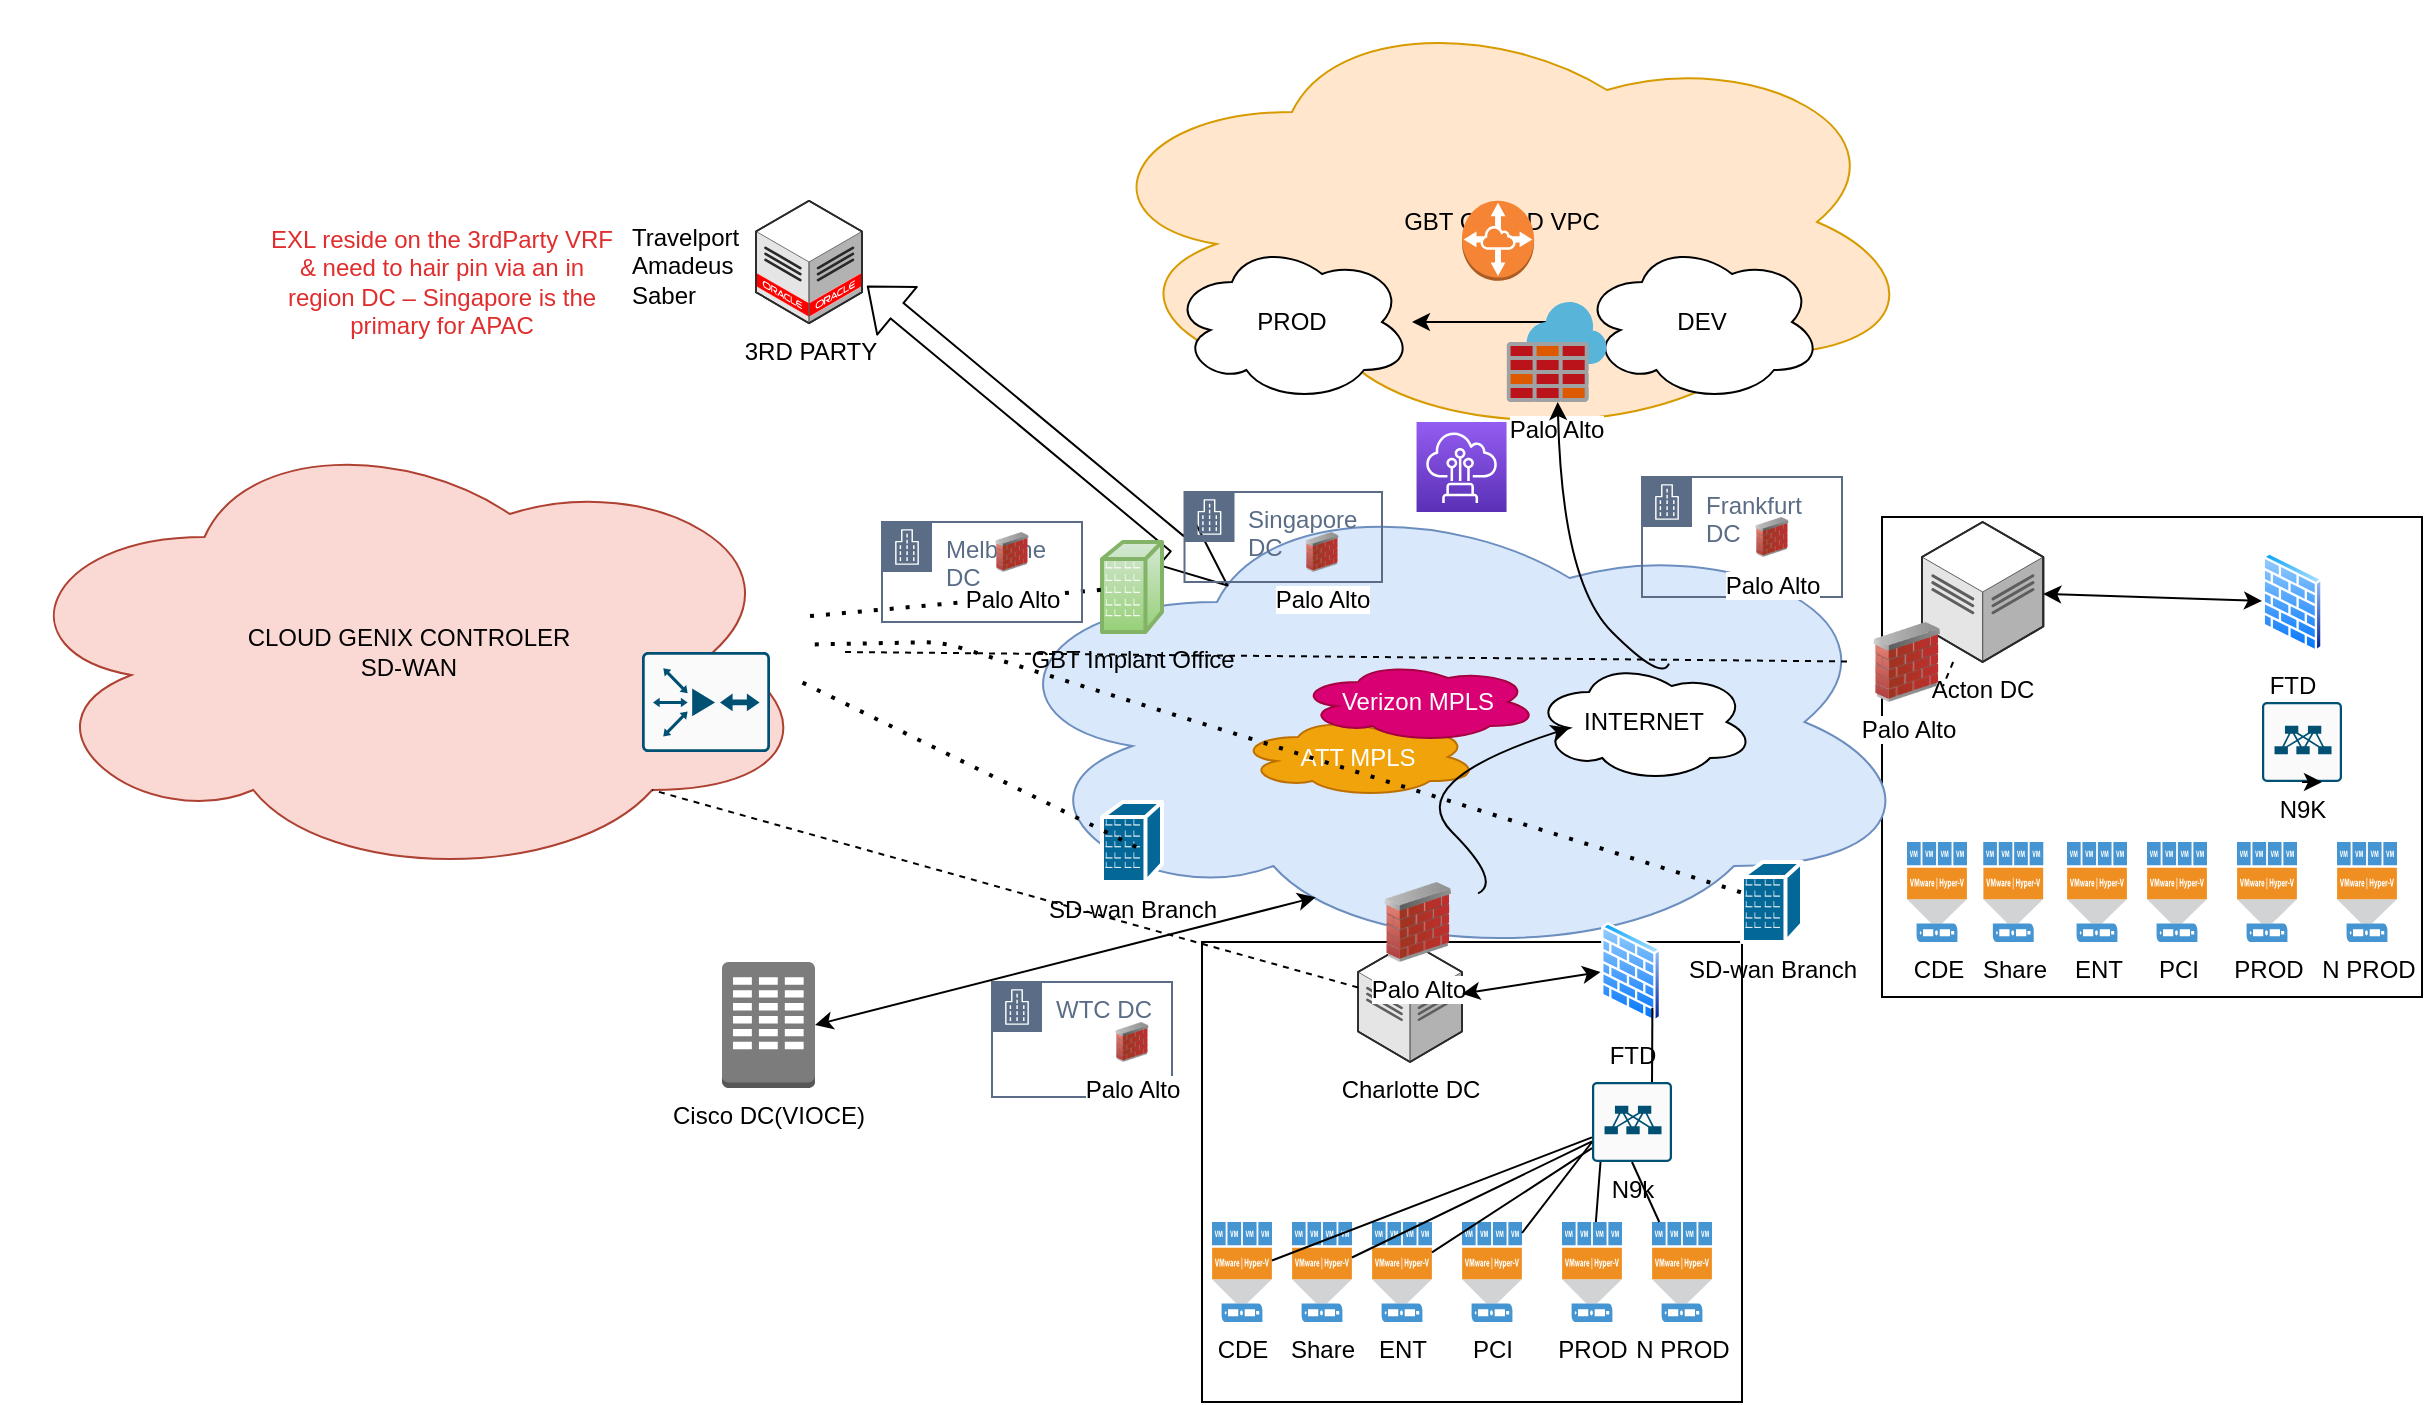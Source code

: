 <mxfile version="14.3.1" type="github" pages="2"><diagram id="dw9lIYEvXFkv0Y57JhP9" name="Page-1"><mxGraphModel dx="2210" dy="834" grid="1" gridSize="10" guides="1" tooltips="1" connect="1" arrows="1" fold="1" page="1" pageScale="1" pageWidth="850" pageHeight="1100" math="0" shadow="0"><root><mxCell id="0"/><mxCell id="1" parent="0"/><mxCell id="nQjChulMufH8_7eePQzm-32" value="" style="whiteSpace=wrap;html=1;shadow=0;" parent="1" vertex="1"><mxGeometry x="660" y="397.5" width="270" height="240" as="geometry"/></mxCell><mxCell id="nQjChulMufH8_7eePQzm-31" value="" style="whiteSpace=wrap;html=1;shadow=0;" parent="1" vertex="1"><mxGeometry x="320" y="610" width="270" height="230" as="geometry"/></mxCell><mxCell id="nQjChulMufH8_7eePQzm-3" value="CLOUD GENIX CONTROLER&lt;br&gt;SD-WAN" style="ellipse;shape=cloud;whiteSpace=wrap;html=1;fillColor=#fad9d5;strokeColor=#ae4132;" parent="1" vertex="1"><mxGeometry x="-280.5" y="350" width="407" height="230" as="geometry"/></mxCell><mxCell id="nQjChulMufH8_7eePQzm-6" value="Acton DC" style="verticalLabelPosition=bottom;html=1;verticalAlign=top;strokeWidth=1;align=center;outlineConnect=0;dashed=0;outlineConnect=0;shape=mxgraph.aws3d.dataCenter;strokeColor=#5E5E5E;aspect=fixed;" parent="1" vertex="1"><mxGeometry x="680" y="400" width="60.64" height="70" as="geometry"/></mxCell><mxCell id="nQjChulMufH8_7eePQzm-10" value="Charlotte DC" style="verticalLabelPosition=bottom;html=1;verticalAlign=top;strokeWidth=1;align=center;outlineConnect=0;dashed=0;outlineConnect=0;shape=mxgraph.aws3d.dataCenter;strokeColor=#5E5E5E;aspect=fixed;shadow=0;" parent="1" vertex="1"><mxGeometry x="398.03" y="610" width="51.97" height="60" as="geometry"/></mxCell><mxCell id="nQjChulMufH8_7eePQzm-11" value="" style="ellipse;shape=cloud;whiteSpace=wrap;html=1;fillColor=#dae8fc;strokeColor=#6c8ebf;" parent="1" vertex="1"><mxGeometry x="210" y="380" width="470" height="240" as="geometry"/></mxCell><mxCell id="nQjChulMufH8_7eePQzm-13" value="GBT CLOUD VPC" style="ellipse;shape=cloud;whiteSpace=wrap;html=1;fillColor=#ffe6cc;strokeColor=#d79b00;" parent="1" vertex="1"><mxGeometry x="260" y="140" width="420" height="220" as="geometry"/></mxCell><mxCell id="nQjChulMufH8_7eePQzm-17" value="" style="edgeStyle=orthogonalEdgeStyle;rounded=0;orthogonalLoop=1;jettySize=auto;html=1;" parent="1" source="nQjChulMufH8_7eePQzm-15" target="nQjChulMufH8_7eePQzm-16" edge="1"><mxGeometry relative="1" as="geometry"/></mxCell><mxCell id="nQjChulMufH8_7eePQzm-15" value="DEV" style="ellipse;shape=cloud;whiteSpace=wrap;html=1;" parent="1" vertex="1"><mxGeometry x="510" y="260" width="120" height="80" as="geometry"/></mxCell><mxCell id="nQjChulMufH8_7eePQzm-16" value="PROD" style="ellipse;shape=cloud;whiteSpace=wrap;html=1;" parent="1" vertex="1"><mxGeometry x="305" y="260" width="120" height="80" as="geometry"/></mxCell><mxCell id="nQjChulMufH8_7eePQzm-18" value="Palo Alto" style="aspect=fixed;html=1;points=[];align=center;image;fontSize=12;image=img/lib/mscae/Azure_Firewall.svg;" parent="1" vertex="1"><mxGeometry x="472.27" y="290" width="50" height="50" as="geometry"/></mxCell><mxCell id="nQjChulMufH8_7eePQzm-19" value="Palo Alto" style="image;html=1;image=img/lib/clip_art/networking/Firewall_02_128x128.png" parent="1" vertex="1"><mxGeometry x="398.03" y="580" width="60" height="40" as="geometry"/></mxCell><mxCell id="nQjChulMufH8_7eePQzm-23" value="" style="points=[[0.015,0.015,0],[0.985,0.015,0],[0.985,0.985,0],[0.015,0.985,0],[0.25,0,0],[0.5,0,0],[0.75,0,0],[1,0.25,0],[1,0.5,0],[1,0.75,0],[0.75,1,0],[0.5,1,0],[0.25,1,0],[0,0.75,0],[0,0.5,0],[0,0.25,0]];verticalLabelPosition=bottom;html=1;verticalAlign=top;aspect=fixed;align=center;pointerEvents=1;shape=mxgraph.cisco19.rect;prIcon=router_with_firewall2;fillColor=#FAFAFA;strokeColor=#005073;" parent="1" vertex="1"><mxGeometry x="40" y="465" width="64" height="50" as="geometry"/></mxCell><mxCell id="nQjChulMufH8_7eePQzm-25" value="ATT MPLS" style="ellipse;shape=cloud;whiteSpace=wrap;html=1;fillColor=#f0a30a;strokeColor=#BD7000;fontColor=#ffffff;" parent="1" vertex="1"><mxGeometry x="338.03" y="497.5" width="120" height="40" as="geometry"/></mxCell><mxCell id="nQjChulMufH8_7eePQzm-27" value="INTERNET" style="ellipse;shape=cloud;whiteSpace=wrap;html=1;" parent="1" vertex="1"><mxGeometry x="486.04" y="470" width="110" height="60" as="geometry"/></mxCell><mxCell id="nQjChulMufH8_7eePQzm-33" value="CDE" style="pointerEvents=1;shadow=0;dashed=0;html=1;strokeColor=none;fillColor=#4495D1;labelPosition=center;verticalLabelPosition=bottom;verticalAlign=top;align=center;outlineConnect=0;shape=mxgraph.veeam.hyper_v_vmware_host;" parent="1" vertex="1"><mxGeometry x="325" y="750" width="30" height="50" as="geometry"/></mxCell><mxCell id="nQjChulMufH8_7eePQzm-40" value="Share" style="pointerEvents=1;shadow=0;dashed=0;html=1;strokeColor=none;fillColor=#4495D1;labelPosition=center;verticalLabelPosition=bottom;verticalAlign=top;align=center;outlineConnect=0;shape=mxgraph.veeam.hyper_v_vmware_host;" parent="1" vertex="1"><mxGeometry x="365" y="750" width="30" height="50" as="geometry"/></mxCell><mxCell id="nQjChulMufH8_7eePQzm-43" value="ENT" style="pointerEvents=1;shadow=0;dashed=0;html=1;strokeColor=none;fillColor=#4495D1;labelPosition=center;verticalLabelPosition=bottom;verticalAlign=top;align=center;outlineConnect=0;shape=mxgraph.veeam.hyper_v_vmware_host;" parent="1" vertex="1"><mxGeometry x="405" y="750" width="30" height="50" as="geometry"/></mxCell><mxCell id="nQjChulMufH8_7eePQzm-44" value="PCI" style="pointerEvents=1;shadow=0;dashed=0;html=1;strokeColor=none;fillColor=#4495D1;labelPosition=center;verticalLabelPosition=bottom;verticalAlign=top;align=center;outlineConnect=0;shape=mxgraph.veeam.hyper_v_vmware_host;" parent="1" vertex="1"><mxGeometry x="450" y="750" width="30" height="50" as="geometry"/></mxCell><mxCell id="nQjChulMufH8_7eePQzm-45" value="PROD" style="pointerEvents=1;shadow=0;dashed=0;html=1;strokeColor=none;fillColor=#4495D1;labelPosition=center;verticalLabelPosition=bottom;verticalAlign=top;align=center;outlineConnect=0;shape=mxgraph.veeam.hyper_v_vmware_host;" parent="1" vertex="1"><mxGeometry x="500" y="750" width="30" height="50" as="geometry"/></mxCell><mxCell id="nQjChulMufH8_7eePQzm-46" value="N PROD" style="pointerEvents=1;shadow=0;dashed=0;html=1;strokeColor=none;fillColor=#4495D1;labelPosition=center;verticalLabelPosition=bottom;verticalAlign=top;align=center;outlineConnect=0;shape=mxgraph.veeam.hyper_v_vmware_host;" parent="1" vertex="1"><mxGeometry x="545" y="750" width="30" height="50" as="geometry"/></mxCell><mxCell id="nQjChulMufH8_7eePQzm-47" value="SD-wan Branch" style="shape=mxgraph.cisco.buildings.branch_office;html=1;pointerEvents=1;dashed=0;fillColor=#036897;strokeColor=#ffffff;strokeWidth=2;verticalLabelPosition=bottom;verticalAlign=top;align=center;outlineConnect=0;shadow=0;" parent="1" vertex="1"><mxGeometry x="270" y="540" width="30" height="40" as="geometry"/></mxCell><mxCell id="nQjChulMufH8_7eePQzm-49" value="SD-wan Branch" style="shape=mxgraph.cisco.buildings.branch_office;html=1;pointerEvents=1;dashed=0;fillColor=#036897;strokeColor=#ffffff;strokeWidth=2;verticalLabelPosition=bottom;verticalAlign=top;align=center;outlineConnect=0;shadow=0;" parent="1" vertex="1"><mxGeometry x="590" y="570" width="30" height="40" as="geometry"/></mxCell><mxCell id="nQjChulMufH8_7eePQzm-51" value="" style="endArrow=none;dashed=1;html=1;dashPattern=1 3;strokeWidth=2;" parent="1" source="nQjChulMufH8_7eePQzm-3" target="nQjChulMufH8_7eePQzm-49" edge="1"><mxGeometry width="50" height="50" relative="1" as="geometry"><mxPoint x="140" y="550" as="sourcePoint"/><mxPoint x="190" y="500" as="targetPoint"/><Array as="points"><mxPoint x="190" y="460"/></Array></mxGeometry></mxCell><mxCell id="nQjChulMufH8_7eePQzm-52" value="" style="endArrow=none;dashed=1;html=1;dashPattern=1 3;strokeWidth=2;" parent="1" source="nQjChulMufH8_7eePQzm-48" edge="1"><mxGeometry width="50" height="50" relative="1" as="geometry"><mxPoint x="130.002" y="341.411" as="sourcePoint"/><mxPoint x="299.71" y="425.004" as="targetPoint"/></mxGeometry></mxCell><mxCell id="nQjChulMufH8_7eePQzm-53" value="" style="endArrow=none;dashed=1;html=1;dashPattern=1 3;strokeWidth=2;" parent="1" edge="1"><mxGeometry width="50" height="50" relative="1" as="geometry"><mxPoint x="120.292" y="480.311" as="sourcePoint"/><mxPoint x="290" y="563.904" as="targetPoint"/></mxGeometry></mxCell><mxCell id="nQjChulMufH8_7eePQzm-55" value="FTD" style="aspect=fixed;perimeter=ellipsePerimeter;html=1;align=center;shadow=0;dashed=0;spacingTop=3;image;image=img/lib/active_directory/firewall.svg;" parent="1" vertex="1"><mxGeometry x="519.25" y="600" width="30.5" height="50" as="geometry"/></mxCell><mxCell id="nQjChulMufH8_7eePQzm-56" value="FTD" style="aspect=fixed;perimeter=ellipsePerimeter;html=1;align=center;shadow=0;dashed=0;spacingTop=3;image;image=img/lib/active_directory/firewall.svg;" parent="1" vertex="1"><mxGeometry x="850" y="415" width="30.5" height="50" as="geometry"/></mxCell><mxCell id="nQjChulMufH8_7eePQzm-59" value="" style="endArrow=none;dashed=1;html=1;entryX=0.8;entryY=0.8;entryDx=0;entryDy=0;entryPerimeter=0;" parent="1" source="nQjChulMufH8_7eePQzm-10" target="nQjChulMufH8_7eePQzm-3" edge="1"><mxGeometry width="50" height="50" relative="1" as="geometry"><mxPoint x="320" y="648" as="sourcePoint"/><mxPoint x="170" y="600" as="targetPoint"/></mxGeometry></mxCell><mxCell id="nQjChulMufH8_7eePQzm-60" value="" style="endArrow=none;dashed=1;html=1;entryX=0.8;entryY=0.8;entryDx=0;entryDy=0;entryPerimeter=0;" parent="1" source="nQjChulMufH8_7eePQzm-20" edge="1"><mxGeometry width="50" height="50" relative="1" as="geometry"><mxPoint x="459.4" y="563.927" as="sourcePoint"/><mxPoint x="140.0" y="465" as="targetPoint"/></mxGeometry></mxCell><mxCell id="nQjChulMufH8_7eePQzm-61" value="" style="outlineConnect=0;dashed=0;verticalLabelPosition=bottom;verticalAlign=top;align=center;html=1;shape=mxgraph.aws3.vpc_peering;fillColor=#F58534;gradientColor=none;shadow=0;" parent="1" vertex="1"><mxGeometry x="450" y="239.4" width="36.04" height="40" as="geometry"/></mxCell><mxCell id="nQjChulMufH8_7eePQzm-71" value="CDE" style="pointerEvents=1;shadow=0;dashed=0;html=1;strokeColor=none;fillColor=#4495D1;labelPosition=center;verticalLabelPosition=bottom;verticalAlign=top;align=center;outlineConnect=0;shape=mxgraph.veeam.hyper_v_vmware_host;" parent="1" vertex="1"><mxGeometry x="672.5" y="560" width="30" height="50" as="geometry"/></mxCell><mxCell id="nQjChulMufH8_7eePQzm-72" value="Share" style="pointerEvents=1;shadow=0;dashed=0;html=1;strokeColor=none;fillColor=#4495D1;labelPosition=center;verticalLabelPosition=bottom;verticalAlign=top;align=center;outlineConnect=0;shape=mxgraph.veeam.hyper_v_vmware_host;" parent="1" vertex="1"><mxGeometry x="710.64" y="560" width="30" height="50" as="geometry"/></mxCell><mxCell id="nQjChulMufH8_7eePQzm-74" value="PROD" style="pointerEvents=1;shadow=0;dashed=0;html=1;strokeColor=none;fillColor=#4495D1;labelPosition=center;verticalLabelPosition=bottom;verticalAlign=top;align=center;outlineConnect=0;shape=mxgraph.veeam.hyper_v_vmware_host;" parent="1" vertex="1"><mxGeometry x="837.5" y="560" width="30" height="50" as="geometry"/></mxCell><mxCell id="nQjChulMufH8_7eePQzm-75" value="N PROD" style="pointerEvents=1;shadow=0;dashed=0;html=1;strokeColor=none;fillColor=#4495D1;labelPosition=center;verticalLabelPosition=bottom;verticalAlign=top;align=center;outlineConnect=0;shape=mxgraph.veeam.hyper_v_vmware_host;" parent="1" vertex="1"><mxGeometry x="887.5" y="560" width="30" height="50" as="geometry"/></mxCell><mxCell id="nQjChulMufH8_7eePQzm-77" value="N9k" style="points=[[0.015,0.015,0],[0.985,0.015,0],[0.985,0.985,0],[0.015,0.985,0],[0.25,0,0],[0.5,0,0],[0.75,0,0],[1,0.25,0],[1,0.5,0],[1,0.75,0],[0.75,1,0],[0.5,1,0],[0.25,1,0],[0,0.75,0],[0,0.5,0],[0,0.25,0]];verticalLabelPosition=bottom;html=1;verticalAlign=top;aspect=fixed;align=center;pointerEvents=1;shape=mxgraph.cisco19.rect;prIcon=nexus_9300;fillColor=#FAFAFA;strokeColor=#005073;shadow=0;" parent="1" vertex="1"><mxGeometry x="515" y="680" width="40" height="40" as="geometry"/></mxCell><mxCell id="nQjChulMufH8_7eePQzm-78" value="N9K" style="points=[[0.015,0.015,0],[0.985,0.015,0],[0.985,0.985,0],[0.015,0.985,0],[0.25,0,0],[0.5,0,0],[0.75,0,0],[1,0.25,0],[1,0.5,0],[1,0.75,0],[0.75,1,0],[0.5,1,0],[0.25,1,0],[0,0.75,0],[0,0.5,0],[0,0.25,0]];verticalLabelPosition=bottom;html=1;verticalAlign=top;aspect=fixed;align=center;pointerEvents=1;shape=mxgraph.cisco19.rect;prIcon=nexus_9300;fillColor=#FAFAFA;strokeColor=#005073;shadow=0;" parent="1" vertex="1"><mxGeometry x="850" y="490" width="40" height="40" as="geometry"/></mxCell><mxCell id="nQjChulMufH8_7eePQzm-82" value="" style="endArrow=classic;startArrow=classic;html=1;" parent="1" source="nQjChulMufH8_7eePQzm-6" target="nQjChulMufH8_7eePQzm-56" edge="1"><mxGeometry width="50" height="50" relative="1" as="geometry"><mxPoint x="720" y="490" as="sourcePoint"/><mxPoint x="770" y="440" as="targetPoint"/></mxGeometry></mxCell><mxCell id="nQjChulMufH8_7eePQzm-83" value="" style="endArrow=classic;startArrow=classic;html=1;entryX=0;entryY=0.5;entryDx=0;entryDy=0;" parent="1" source="nQjChulMufH8_7eePQzm-10" target="nQjChulMufH8_7eePQzm-55" edge="1"><mxGeometry width="50" height="50" relative="1" as="geometry"><mxPoint x="450" y="680" as="sourcePoint"/><mxPoint x="500" y="630" as="targetPoint"/></mxGeometry></mxCell><mxCell id="nQjChulMufH8_7eePQzm-84" value="Cisco DC(VIOCE)" style="outlineConnect=0;dashed=0;verticalLabelPosition=bottom;verticalAlign=top;align=center;html=1;shape=mxgraph.aws3.corporate_data_center;fillColor=#7D7C7C;gradientColor=none;shadow=0;" parent="1" vertex="1"><mxGeometry x="80" y="620" width="46.5" height="63" as="geometry"/></mxCell><mxCell id="nQjChulMufH8_7eePQzm-85" value="3RD PARTY" style="verticalLabelPosition=bottom;html=1;verticalAlign=top;strokeWidth=1;align=center;outlineConnect=0;dashed=0;outlineConnect=0;shape=mxgraph.aws3d.oracleDataCenter;fillColor=#ffffff;strokeColor=#5E5E5E;aspect=fixed;shadow=0;" parent="1" vertex="1"><mxGeometry x="97" y="239.4" width="53" height="61.19" as="geometry"/></mxCell><mxCell id="nQjChulMufH8_7eePQzm-86" value="&lt;h1&gt;&lt;br&gt;&lt;/h1&gt;&lt;div&gt;Travelport&lt;/div&gt;&lt;div&gt;Amadeus&lt;/div&gt;&lt;div&gt;Saber&lt;/div&gt;&lt;div&gt;&lt;br&gt;&lt;/div&gt;" style="text;html=1;strokeColor=none;fillColor=none;spacing=5;spacingTop=-20;whiteSpace=wrap;overflow=hidden;rounded=0;shadow=0;" parent="1" vertex="1"><mxGeometry x="30" y="200" width="120" height="130" as="geometry"/></mxCell><mxCell id="nQjChulMufH8_7eePQzm-89" value="Verizon MPLS" style="ellipse;shape=cloud;whiteSpace=wrap;html=1;fillColor=#d80073;strokeColor=#A50040;fontColor=#ffffff;" parent="1" vertex="1"><mxGeometry x="368.03" y="470" width="120" height="40" as="geometry"/></mxCell><mxCell id="nQjChulMufH8_7eePQzm-90" value="" style="endArrow=none;html=1;" parent="1" source="nQjChulMufH8_7eePQzm-45" edge="1"><mxGeometry width="50" height="50" relative="1" as="geometry"><mxPoint x="469.25" y="770" as="sourcePoint"/><mxPoint x="519.25" y="720" as="targetPoint"/></mxGeometry></mxCell><mxCell id="nQjChulMufH8_7eePQzm-91" value="" style="endArrow=none;html=1;entryX=0.5;entryY=1;entryDx=0;entryDy=0;entryPerimeter=0;" parent="1" source="nQjChulMufH8_7eePQzm-46" target="nQjChulMufH8_7eePQzm-77" edge="1"><mxGeometry width="50" height="50" relative="1" as="geometry"><mxPoint x="526.932" y="760" as="sourcePoint"/><mxPoint x="529.25" y="730" as="targetPoint"/></mxGeometry></mxCell><mxCell id="nQjChulMufH8_7eePQzm-92" value="" style="endArrow=none;html=1;" parent="1" source="nQjChulMufH8_7eePQzm-40" target="nQjChulMufH8_7eePQzm-77" edge="1"><mxGeometry width="50" height="50" relative="1" as="geometry"><mxPoint x="526.932" y="760" as="sourcePoint"/><mxPoint x="529.25" y="730" as="targetPoint"/></mxGeometry></mxCell><mxCell id="nQjChulMufH8_7eePQzm-93" value="" style="endArrow=none;html=1;" parent="1" source="nQjChulMufH8_7eePQzm-43" target="nQjChulMufH8_7eePQzm-77" edge="1"><mxGeometry width="50" height="50" relative="1" as="geometry"><mxPoint x="526.932" y="760" as="sourcePoint"/><mxPoint x="529.25" y="730" as="targetPoint"/></mxGeometry></mxCell><mxCell id="nQjChulMufH8_7eePQzm-94" value="" style="endArrow=none;html=1;entryX=0;entryY=0.75;entryDx=0;entryDy=0;entryPerimeter=0;" parent="1" source="nQjChulMufH8_7eePQzm-44" target="nQjChulMufH8_7eePQzm-77" edge="1"><mxGeometry width="50" height="50" relative="1" as="geometry"><mxPoint x="526.932" y="760" as="sourcePoint"/><mxPoint x="529.25" y="730" as="targetPoint"/></mxGeometry></mxCell><mxCell id="nQjChulMufH8_7eePQzm-95" value="" style="endArrow=none;html=1;" parent="1" source="nQjChulMufH8_7eePQzm-33" target="nQjChulMufH8_7eePQzm-77" edge="1"><mxGeometry width="50" height="50" relative="1" as="geometry"><mxPoint x="558.636" y="760" as="sourcePoint"/><mxPoint x="545" y="730" as="targetPoint"/></mxGeometry></mxCell><mxCell id="nQjChulMufH8_7eePQzm-96" value="" style="endArrow=none;html=1;entryX=1;entryY=1;entryDx=0;entryDy=0;" parent="1" target="nQjChulMufH8_7eePQzm-55" edge="1"><mxGeometry width="50" height="50" relative="1" as="geometry"><mxPoint x="545" y="680" as="sourcePoint"/><mxPoint x="580" y="650" as="targetPoint"/></mxGeometry></mxCell><mxCell id="nQjChulMufH8_7eePQzm-97" value="" style="shape=flexArrow;endArrow=classic;startArrow=classic;html=1;entryX=1.021;entryY=0.63;entryDx=0;entryDy=0;entryPerimeter=0;exitX=0.262;exitY=0.217;exitDx=0;exitDy=0;exitPerimeter=0;startWidth=17;startSize=10.6;" parent="1" source="nQjChulMufH8_7eePQzm-11" target="nQjChulMufH8_7eePQzm-86" edge="1"><mxGeometry width="50" height="50" relative="1" as="geometry"><mxPoint x="150" y="370" as="sourcePoint"/><mxPoint x="200" y="320" as="targetPoint"/></mxGeometry></mxCell><mxCell id="nQjChulMufH8_7eePQzm-48" value="GBT Implant Office" style="shape=mxgraph.cisco.buildings.branch_office;html=1;pointerEvents=1;dashed=0;fillColor=#d5e8d4;strokeColor=#82b366;strokeWidth=2;verticalLabelPosition=bottom;verticalAlign=top;align=center;outlineConnect=0;shadow=0;gradientColor=#97d077;" parent="1" vertex="1"><mxGeometry x="270" y="410" width="30" height="45" as="geometry"/></mxCell><mxCell id="nQjChulMufH8_7eePQzm-98" value="" style="endArrow=none;dashed=1;html=1;dashPattern=1 3;strokeWidth=2;" parent="1" source="nQjChulMufH8_7eePQzm-3" target="nQjChulMufH8_7eePQzm-48" edge="1"><mxGeometry width="50" height="50" relative="1" as="geometry"><mxPoint x="182.27" y="440.35" as="sourcePoint"/><mxPoint x="299.71" y="425.004" as="targetPoint"/></mxGeometry></mxCell><mxCell id="nQjChulMufH8_7eePQzm-99" value="" style="endArrow=classic;startArrow=classic;html=1;exitX=1;exitY=0.5;exitDx=0;exitDy=0;exitPerimeter=0;entryX=0.355;entryY=0.865;entryDx=0;entryDy=0;entryPerimeter=0;" parent="1" source="nQjChulMufH8_7eePQzm-84" target="nQjChulMufH8_7eePQzm-11" edge="1"><mxGeometry width="50" height="50" relative="1" as="geometry"><mxPoint x="160" y="690" as="sourcePoint"/><mxPoint x="210" y="640" as="targetPoint"/></mxGeometry></mxCell><mxCell id="nQjChulMufH8_7eePQzm-20" value="Palo Alto" style="image;html=1;image=img/lib/clip_art/networking/Firewall_02_128x128.png" parent="1" vertex="1"><mxGeometry x="642.5" y="450" width="60" height="40" as="geometry"/></mxCell><mxCell id="nQjChulMufH8_7eePQzm-100" value="" style="endArrow=none;dashed=1;html=1;entryX=0.8;entryY=0.8;entryDx=0;entryDy=0;entryPerimeter=0;" parent="1" source="nQjChulMufH8_7eePQzm-6" target="nQjChulMufH8_7eePQzm-20" edge="1"><mxGeometry width="50" height="50" relative="1" as="geometry"><mxPoint x="651.02" y="417.8" as="sourcePoint"/><mxPoint x="140.0" y="465" as="targetPoint"/></mxGeometry></mxCell><mxCell id="nQjChulMufH8_7eePQzm-102" value="ENT" style="pointerEvents=1;shadow=0;dashed=0;html=1;strokeColor=none;fillColor=#4495D1;labelPosition=center;verticalLabelPosition=bottom;verticalAlign=top;align=center;outlineConnect=0;shape=mxgraph.veeam.hyper_v_vmware_host;" parent="1" vertex="1"><mxGeometry x="752.5" y="560" width="30" height="50" as="geometry"/></mxCell><mxCell id="nQjChulMufH8_7eePQzm-103" value="PCI" style="pointerEvents=1;shadow=0;dashed=0;html=1;strokeColor=none;fillColor=#4495D1;labelPosition=center;verticalLabelPosition=bottom;verticalAlign=top;align=center;outlineConnect=0;shape=mxgraph.veeam.hyper_v_vmware_host;" parent="1" vertex="1"><mxGeometry x="792.5" y="560" width="30" height="50" as="geometry"/></mxCell><mxCell id="nQjChulMufH8_7eePQzm-106" style="edgeStyle=orthogonalEdgeStyle;rounded=0;orthogonalLoop=1;jettySize=auto;html=1;exitX=0.5;exitY=1;exitDx=0;exitDy=0;exitPerimeter=0;entryX=0.75;entryY=1;entryDx=0;entryDy=0;entryPerimeter=0;" parent="1" source="nQjChulMufH8_7eePQzm-78" target="nQjChulMufH8_7eePQzm-78" edge="1"><mxGeometry relative="1" as="geometry"/></mxCell><mxCell id="nQjChulMufH8_7eePQzm-107" value="Frankfurt DC&amp;nbsp;" style="points=[[0,0],[0.25,0],[0.5,0],[0.75,0],[1,0],[1,0.25],[1,0.5],[1,0.75],[1,1],[0.75,1],[0.5,1],[0.25,1],[0,1],[0,0.75],[0,0.5],[0,0.25]];outlineConnect=0;gradientColor=none;html=1;whiteSpace=wrap;fontSize=12;fontStyle=0;shape=mxgraph.aws4.group;grIcon=mxgraph.aws4.group_corporate_data_center;strokeColor=#5A6C86;fillColor=none;verticalAlign=top;align=left;spacingLeft=30;fontColor=#5A6C86;dashed=0;shadow=0;" parent="1" vertex="1"><mxGeometry x="540" y="377.5" width="100" height="60" as="geometry"/></mxCell><mxCell id="nQjChulMufH8_7eePQzm-108" value="Palo Alto" style="image;html=1;image=img/lib/clip_art/networking/Firewall_02_128x128.png" parent="1" vertex="1"><mxGeometry x="590" y="397.5" width="30" height="20" as="geometry"/></mxCell><mxCell id="nQjChulMufH8_7eePQzm-109" value="&lt;font color=&quot;#e02d2d&quot;&gt;EXL reside on the 3rdParty VRF &amp;amp; need to hair pin via an in region DC – Singapore is the primary for APAC&lt;/font&gt;" style="text;html=1;strokeColor=none;fillColor=none;align=center;verticalAlign=middle;whiteSpace=wrap;rounded=0;shadow=0;" parent="1" vertex="1"><mxGeometry x="-150" y="249.7" width="180" height="60.59" as="geometry"/></mxCell><mxCell id="nQjChulMufH8_7eePQzm-110" value="Melborne DC" style="points=[[0,0],[0.25,0],[0.5,0],[0.75,0],[1,0],[1,0.25],[1,0.5],[1,0.75],[1,1],[0.75,1],[0.5,1],[0.25,1],[0,1],[0,0.75],[0,0.5],[0,0.25]];outlineConnect=0;gradientColor=none;html=1;whiteSpace=wrap;fontSize=12;fontStyle=0;shape=mxgraph.aws4.group;grIcon=mxgraph.aws4.group_corporate_data_center;strokeColor=#5A6C86;fillColor=none;verticalAlign=top;align=left;spacingLeft=30;fontColor=#5A6C86;dashed=0;shadow=0;" parent="1" vertex="1"><mxGeometry x="160" y="400" width="100" height="50" as="geometry"/></mxCell><mxCell id="nQjChulMufH8_7eePQzm-111" value="WTC DC" style="points=[[0,0],[0.25,0],[0.5,0],[0.75,0],[1,0],[1,0.25],[1,0.5],[1,0.75],[1,1],[0.75,1],[0.5,1],[0.25,1],[0,1],[0,0.75],[0,0.5],[0,0.25]];outlineConnect=0;gradientColor=none;html=1;whiteSpace=wrap;fontSize=12;fontStyle=0;shape=mxgraph.aws4.group;grIcon=mxgraph.aws4.group_corporate_data_center;strokeColor=#5A6C86;fillColor=none;verticalAlign=top;align=left;spacingLeft=30;fontColor=#5A6C86;dashed=0;shadow=0;" parent="1" vertex="1"><mxGeometry x="215" y="630" width="90" height="57.5" as="geometry"/></mxCell><mxCell id="nQjChulMufH8_7eePQzm-112" value="Singapore DC" style="points=[[0,0],[0.25,0],[0.5,0],[0.75,0],[1,0],[1,0.25],[1,0.5],[1,0.75],[1,1],[0.75,1],[0.5,1],[0.25,1],[0,1],[0,0.75],[0,0.5],[0,0.25]];outlineConnect=0;gradientColor=none;html=1;whiteSpace=wrap;fontSize=12;fontStyle=0;shape=mxgraph.aws4.group;grIcon=mxgraph.aws4.group_corporate_data_center;strokeColor=#5A6C86;fillColor=none;verticalAlign=top;align=left;spacingLeft=30;fontColor=#5A6C86;dashed=0;shadow=0;" parent="1" vertex="1"><mxGeometry x="311.25" y="385" width="98.75" height="45" as="geometry"/></mxCell><mxCell id="nQjChulMufH8_7eePQzm-113" value="Palo Alto" style="image;html=1;image=img/lib/clip_art/networking/Firewall_02_128x128.png" parent="1" vertex="1"><mxGeometry x="365" y="405" width="30" height="20" as="geometry"/></mxCell><mxCell id="nQjChulMufH8_7eePQzm-115" value="Palo Alto" style="image;html=1;image=img/lib/clip_art/networking/Firewall_02_128x128.png" parent="1" vertex="1"><mxGeometry x="270" y="650" width="30" height="20" as="geometry"/></mxCell><mxCell id="nQjChulMufH8_7eePQzm-116" value="Palo Alto" style="image;html=1;image=img/lib/clip_art/networking/Firewall_02_128x128.png" parent="1" vertex="1"><mxGeometry x="210" y="405" width="30" height="20" as="geometry"/></mxCell><mxCell id="nQjChulMufH8_7eePQzm-117" value="" style="curved=1;endArrow=classic;html=1;entryX=0.16;entryY=0.55;entryDx=0;entryDy=0;entryPerimeter=0;" parent="1" source="nQjChulMufH8_7eePQzm-19" target="nQjChulMufH8_7eePQzm-27" edge="1"><mxGeometry width="50" height="50" relative="1" as="geometry"><mxPoint x="420" y="580" as="sourcePoint"/><mxPoint x="470" y="530" as="targetPoint"/><Array as="points"><mxPoint x="470" y="580"/><mxPoint x="420" y="530"/></Array></mxGeometry></mxCell><mxCell id="nQjChulMufH8_7eePQzm-118" value="" style="curved=1;endArrow=classic;html=1;" parent="1" source="nQjChulMufH8_7eePQzm-27" target="nQjChulMufH8_7eePQzm-18" edge="1"><mxGeometry width="50" height="50" relative="1" as="geometry"><mxPoint x="500" y="480" as="sourcePoint"/><mxPoint x="550" y="430" as="targetPoint"/><Array as="points"><mxPoint x="550" y="480"/><mxPoint x="500" y="430"/></Array></mxGeometry></mxCell><mxCell id="nQjChulMufH8_7eePQzm-119" value="" style="points=[[0,0,0],[0.25,0,0],[0.5,0,0],[0.75,0,0],[1,0,0],[0,1,0],[0.25,1,0],[0.5,1,0],[0.75,1,0],[1,1,0],[0,0.25,0],[0,0.5,0],[0,0.75,0],[1,0.25,0],[1,0.5,0],[1,0.75,0]];outlineConnect=0;fontColor=#232F3E;gradientColor=#945DF2;gradientDirection=north;fillColor=#5A30B5;strokeColor=#ffffff;dashed=0;verticalLabelPosition=bottom;verticalAlign=top;align=center;html=1;fontSize=12;fontStyle=0;aspect=fixed;shape=mxgraph.aws4.resourceIcon;resIcon=mxgraph.aws4.direct_connect;shadow=0;" parent="1" vertex="1"><mxGeometry x="427.27" y="350" width="45" height="45" as="geometry"/></mxCell></root></mxGraphModel></diagram><diagram id="HdJo53l2TLziuSK734fj" name="Page-2"><mxGraphModel dx="1422" dy="737" grid="1" gridSize="10" guides="1" tooltips="1" connect="1" arrows="1" fold="1" page="1" pageScale="1" pageWidth="850" pageHeight="1100" math="0" shadow="0"><root><mxCell id="90cGrsTehvcBkwu1-v4z-0"/><mxCell id="90cGrsTehvcBkwu1-v4z-1" parent="90cGrsTehvcBkwu1-v4z-0"/><mxCell id="H5nYViIzheuK38Vnnqxi-18" value="" style="rounded=1;arcSize=10;dashed=1;fillColor=none;gradientColor=none;dashPattern=1 1;strokeWidth=2;" vertex="1" parent="90cGrsTehvcBkwu1-v4z-1"><mxGeometry x="50" y="280" width="740" height="550" as="geometry"/></mxCell><mxCell id="H5nYViIzheuK38Vnnqxi-0" value="VPC" style="points=[[0,0],[0.25,0],[0.5,0],[0.75,0],[1,0],[1,0.25],[1,0.5],[1,0.75],[1,1],[0.75,1],[0.5,1],[0.25,1],[0,1],[0,0.75],[0,0.5],[0,0.25]];outlineConnect=0;gradientColor=none;html=1;whiteSpace=wrap;fontSize=12;fontStyle=0;shape=mxgraph.aws4.group;grIcon=mxgraph.aws4.group_vpc;strokeColor=#248814;fillColor=none;verticalAlign=top;align=left;spacingLeft=30;fontColor=#AAB7B8;dashed=0;" vertex="1" parent="90cGrsTehvcBkwu1-v4z-1"><mxGeometry x="40" y="160" width="760" height="680" as="geometry"/></mxCell><mxCell id="H5nYViIzheuK38Vnnqxi-3" value="" style="points=[[0,0,0],[0.25,0,0],[0.5,0,0],[0.75,0,0],[1,0,0],[0,1,0],[0.25,1,0],[0.5,1,0],[0.75,1,0],[1,1,0],[0,0.25,0],[0,0.5,0],[0,0.75,0],[1,0.25,0],[1,0.5,0],[1,0.75,0]];outlineConnect=0;fontColor=#232F3E;gradientColor=#945DF2;gradientDirection=north;fillColor=#5A30B5;strokeColor=#ffffff;dashed=0;verticalLabelPosition=bottom;verticalAlign=top;align=center;html=1;fontSize=12;fontStyle=0;aspect=fixed;shape=mxgraph.aws4.resourceIcon;resIcon=mxgraph.aws4.direct_connect;" vertex="1" parent="90cGrsTehvcBkwu1-v4z-1"><mxGeometry x="120" y="850" width="68" height="68" as="geometry"/></mxCell><mxCell id="H5nYViIzheuK38Vnnqxi-4" value="&lt;b&gt;&lt;font style=&quot;font-size: 14px&quot;&gt;Algosec Servers - AWS&amp;nbsp;&lt;/font&gt;&lt;/b&gt;" style="text;html=1;strokeColor=none;fillColor=none;align=center;verticalAlign=middle;whiteSpace=wrap;rounded=0;" vertex="1" parent="90cGrsTehvcBkwu1-v4z-1"><mxGeometry x="40" y="20" width="180" height="20" as="geometry"/></mxCell><mxCell id="H5nYViIzheuK38Vnnqxi-6" value="GBT DC ON- PRIME" style="whiteSpace=wrap;html=1;aspect=fixed;" vertex="1" parent="90cGrsTehvcBkwu1-v4z-1"><mxGeometry x="40" y="940" width="130" height="130" as="geometry"/></mxCell><mxCell id="H5nYViIzheuK38Vnnqxi-8" value="" style="endArrow=classic;startArrow=classic;html=1;exitX=0.5;exitY=0;exitDx=0;exitDy=0;entryX=0.25;entryY=1;entryDx=0;entryDy=0;entryPerimeter=0;" edge="1" parent="90cGrsTehvcBkwu1-v4z-1" source="H5nYViIzheuK38Vnnqxi-6" target="H5nYViIzheuK38Vnnqxi-3"><mxGeometry width="50" height="50" relative="1" as="geometry"><mxPoint x="400" y="910" as="sourcePoint"/><mxPoint x="450" y="860" as="targetPoint"/><Array as="points"/></mxGeometry></mxCell><mxCell id="H5nYViIzheuK38Vnnqxi-9" value="" style="endArrow=classic;startArrow=classic;html=1;exitX=0.75;exitY=0;exitDx=0;exitDy=0;exitPerimeter=0;entryX=0.25;entryY=1;entryDx=0;entryDy=0;" edge="1" parent="90cGrsTehvcBkwu1-v4z-1" source="H5nYViIzheuK38Vnnqxi-3" target="H5nYViIzheuK38Vnnqxi-0"><mxGeometry width="50" height="50" relative="1" as="geometry"><mxPoint x="400" y="910" as="sourcePoint"/><mxPoint x="450" y="860" as="targetPoint"/><Array as="points"/></mxGeometry></mxCell><mxCell id="H5nYViIzheuK38Vnnqxi-14" value="" style="edgeStyle=orthogonalEdgeStyle;rounded=0;orthogonalLoop=1;jettySize=auto;html=1;" edge="1" parent="90cGrsTehvcBkwu1-v4z-1" source="H5nYViIzheuK38Vnnqxi-10" target="H5nYViIzheuK38Vnnqxi-13"><mxGeometry relative="1" as="geometry"/></mxCell><mxCell id="H5nYViIzheuK38Vnnqxi-10" value="" style="rounded=1;arcSize=10;dashed=1;strokeColor=#F59D56;fillColor=none;gradientColor=none;dashPattern=8 4;strokeWidth=2;" vertex="1" parent="90cGrsTehvcBkwu1-v4z-1"><mxGeometry x="80" y="310" width="300" height="510" as="geometry"/></mxCell><mxCell id="H5nYViIzheuK38Vnnqxi-13" value="" style="rounded=1;arcSize=10;dashed=1;strokeColor=#F59D56;fillColor=none;gradientColor=none;dashPattern=8 4;strokeWidth=2;" vertex="1" parent="90cGrsTehvcBkwu1-v4z-1"><mxGeometry x="480" y="310" width="300" height="510" as="geometry"/></mxCell><mxCell id="H5nYViIzheuK38Vnnqxi-15" value="" style="rounded=1;arcSize=10;dashed=1;strokeColor=#ff0000;fillColor=none;gradientColor=none;dashPattern=8 4;strokeWidth=2;" vertex="1" parent="90cGrsTehvcBkwu1-v4z-1"><mxGeometry x="180.5" y="410" width="199.5" height="70" as="geometry"/></mxCell><mxCell id="H5nYViIzheuK38Vnnqxi-17" value="" style="rounded=1;arcSize=10;dashed=1;strokeColor=#ff0000;fillColor=none;gradientColor=none;dashPattern=8 4;strokeWidth=2;" vertex="1" parent="90cGrsTehvcBkwu1-v4z-1"><mxGeometry x="580" y="410" width="199.5" height="70" as="geometry"/></mxCell><mxCell id="H5nYViIzheuK38Vnnqxi-19" value="" style="outlineConnect=0;dashed=0;verticalLabelPosition=bottom;verticalAlign=top;align=center;html=1;shape=mxgraph.aws3.application_load_balancer;fillColor=#F58534;gradientColor=none;" vertex="1" parent="90cGrsTehvcBkwu1-v4z-1"><mxGeometry x="400" y="270" width="69" height="72" as="geometry"/></mxCell><mxCell id="H5nYViIzheuK38Vnnqxi-20" value="" style="outlineConnect=0;dashed=0;verticalLabelPosition=bottom;verticalAlign=top;align=center;html=1;shape=mxgraph.aws3.auto_scaling;fillColor=#F58534;gradientColor=none;" vertex="1" parent="90cGrsTehvcBkwu1-v4z-1"><mxGeometry x="401" y="407" width="79.5" height="76.5" as="geometry"/></mxCell></root></mxGraphModel></diagram></mxfile>